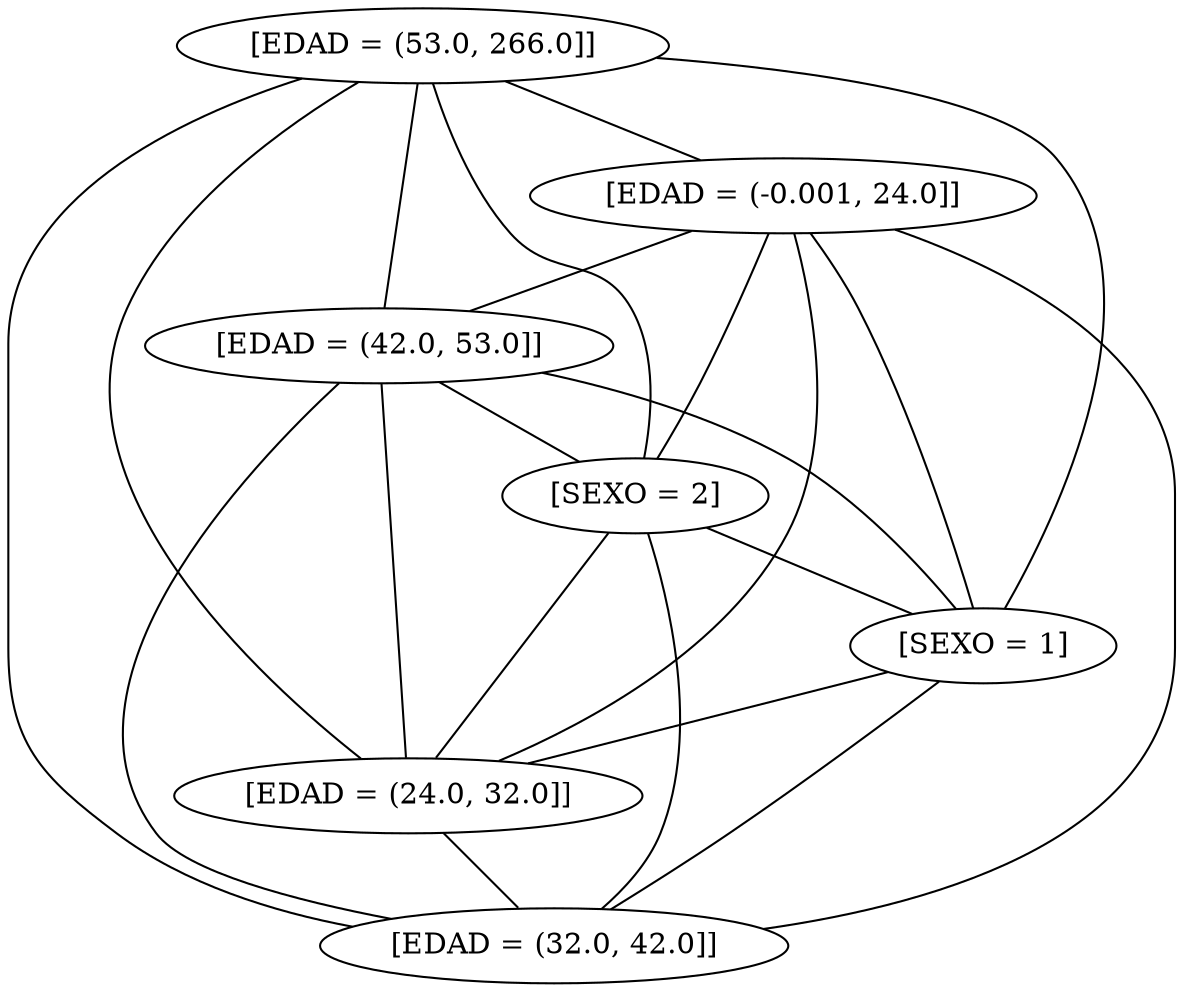 strict graph  {
"[EDAD = (53.0, 266.0]]" [weight=272];
"[EDAD = (-0.001, 24.0]]" [weight=19];
"[EDAD = (42.0, 53.0]]" [weight=10];
"[SEXO = 2]" [weight=10];
"[SEXO = 1]" [weight=1];
"[EDAD = (24.0, 32.0]]" [weight=2];
"[EDAD = (32.0, 42.0]]" [weight=2];
"[EDAD = (53.0, 266.0]]" -- "[EDAD = (-0.001, 24.0]]";
"[EDAD = (53.0, 266.0]]" -- "[EDAD = (42.0, 53.0]]";
"[EDAD = (53.0, 266.0]]" -- "[SEXO = 2]";
"[EDAD = (53.0, 266.0]]" -- "[SEXO = 1]";
"[EDAD = (53.0, 266.0]]" -- "[EDAD = (24.0, 32.0]]";
"[EDAD = (53.0, 266.0]]" -- "[EDAD = (32.0, 42.0]]";
"[EDAD = (-0.001, 24.0]]" -- "[EDAD = (42.0, 53.0]]";
"[EDAD = (-0.001, 24.0]]" -- "[SEXO = 2]";
"[EDAD = (-0.001, 24.0]]" -- "[SEXO = 1]";
"[EDAD = (-0.001, 24.0]]" -- "[EDAD = (24.0, 32.0]]";
"[EDAD = (-0.001, 24.0]]" -- "[EDAD = (32.0, 42.0]]";
"[EDAD = (42.0, 53.0]]" -- "[SEXO = 2]";
"[EDAD = (42.0, 53.0]]" -- "[SEXO = 1]";
"[EDAD = (42.0, 53.0]]" -- "[EDAD = (24.0, 32.0]]";
"[EDAD = (42.0, 53.0]]" -- "[EDAD = (32.0, 42.0]]";
"[SEXO = 2]" -- "[SEXO = 1]";
"[SEXO = 2]" -- "[EDAD = (24.0, 32.0]]";
"[SEXO = 2]" -- "[EDAD = (32.0, 42.0]]";
"[SEXO = 1]" -- "[EDAD = (24.0, 32.0]]";
"[SEXO = 1]" -- "[EDAD = (32.0, 42.0]]";
"[EDAD = (24.0, 32.0]]" -- "[EDAD = (32.0, 42.0]]";
}
